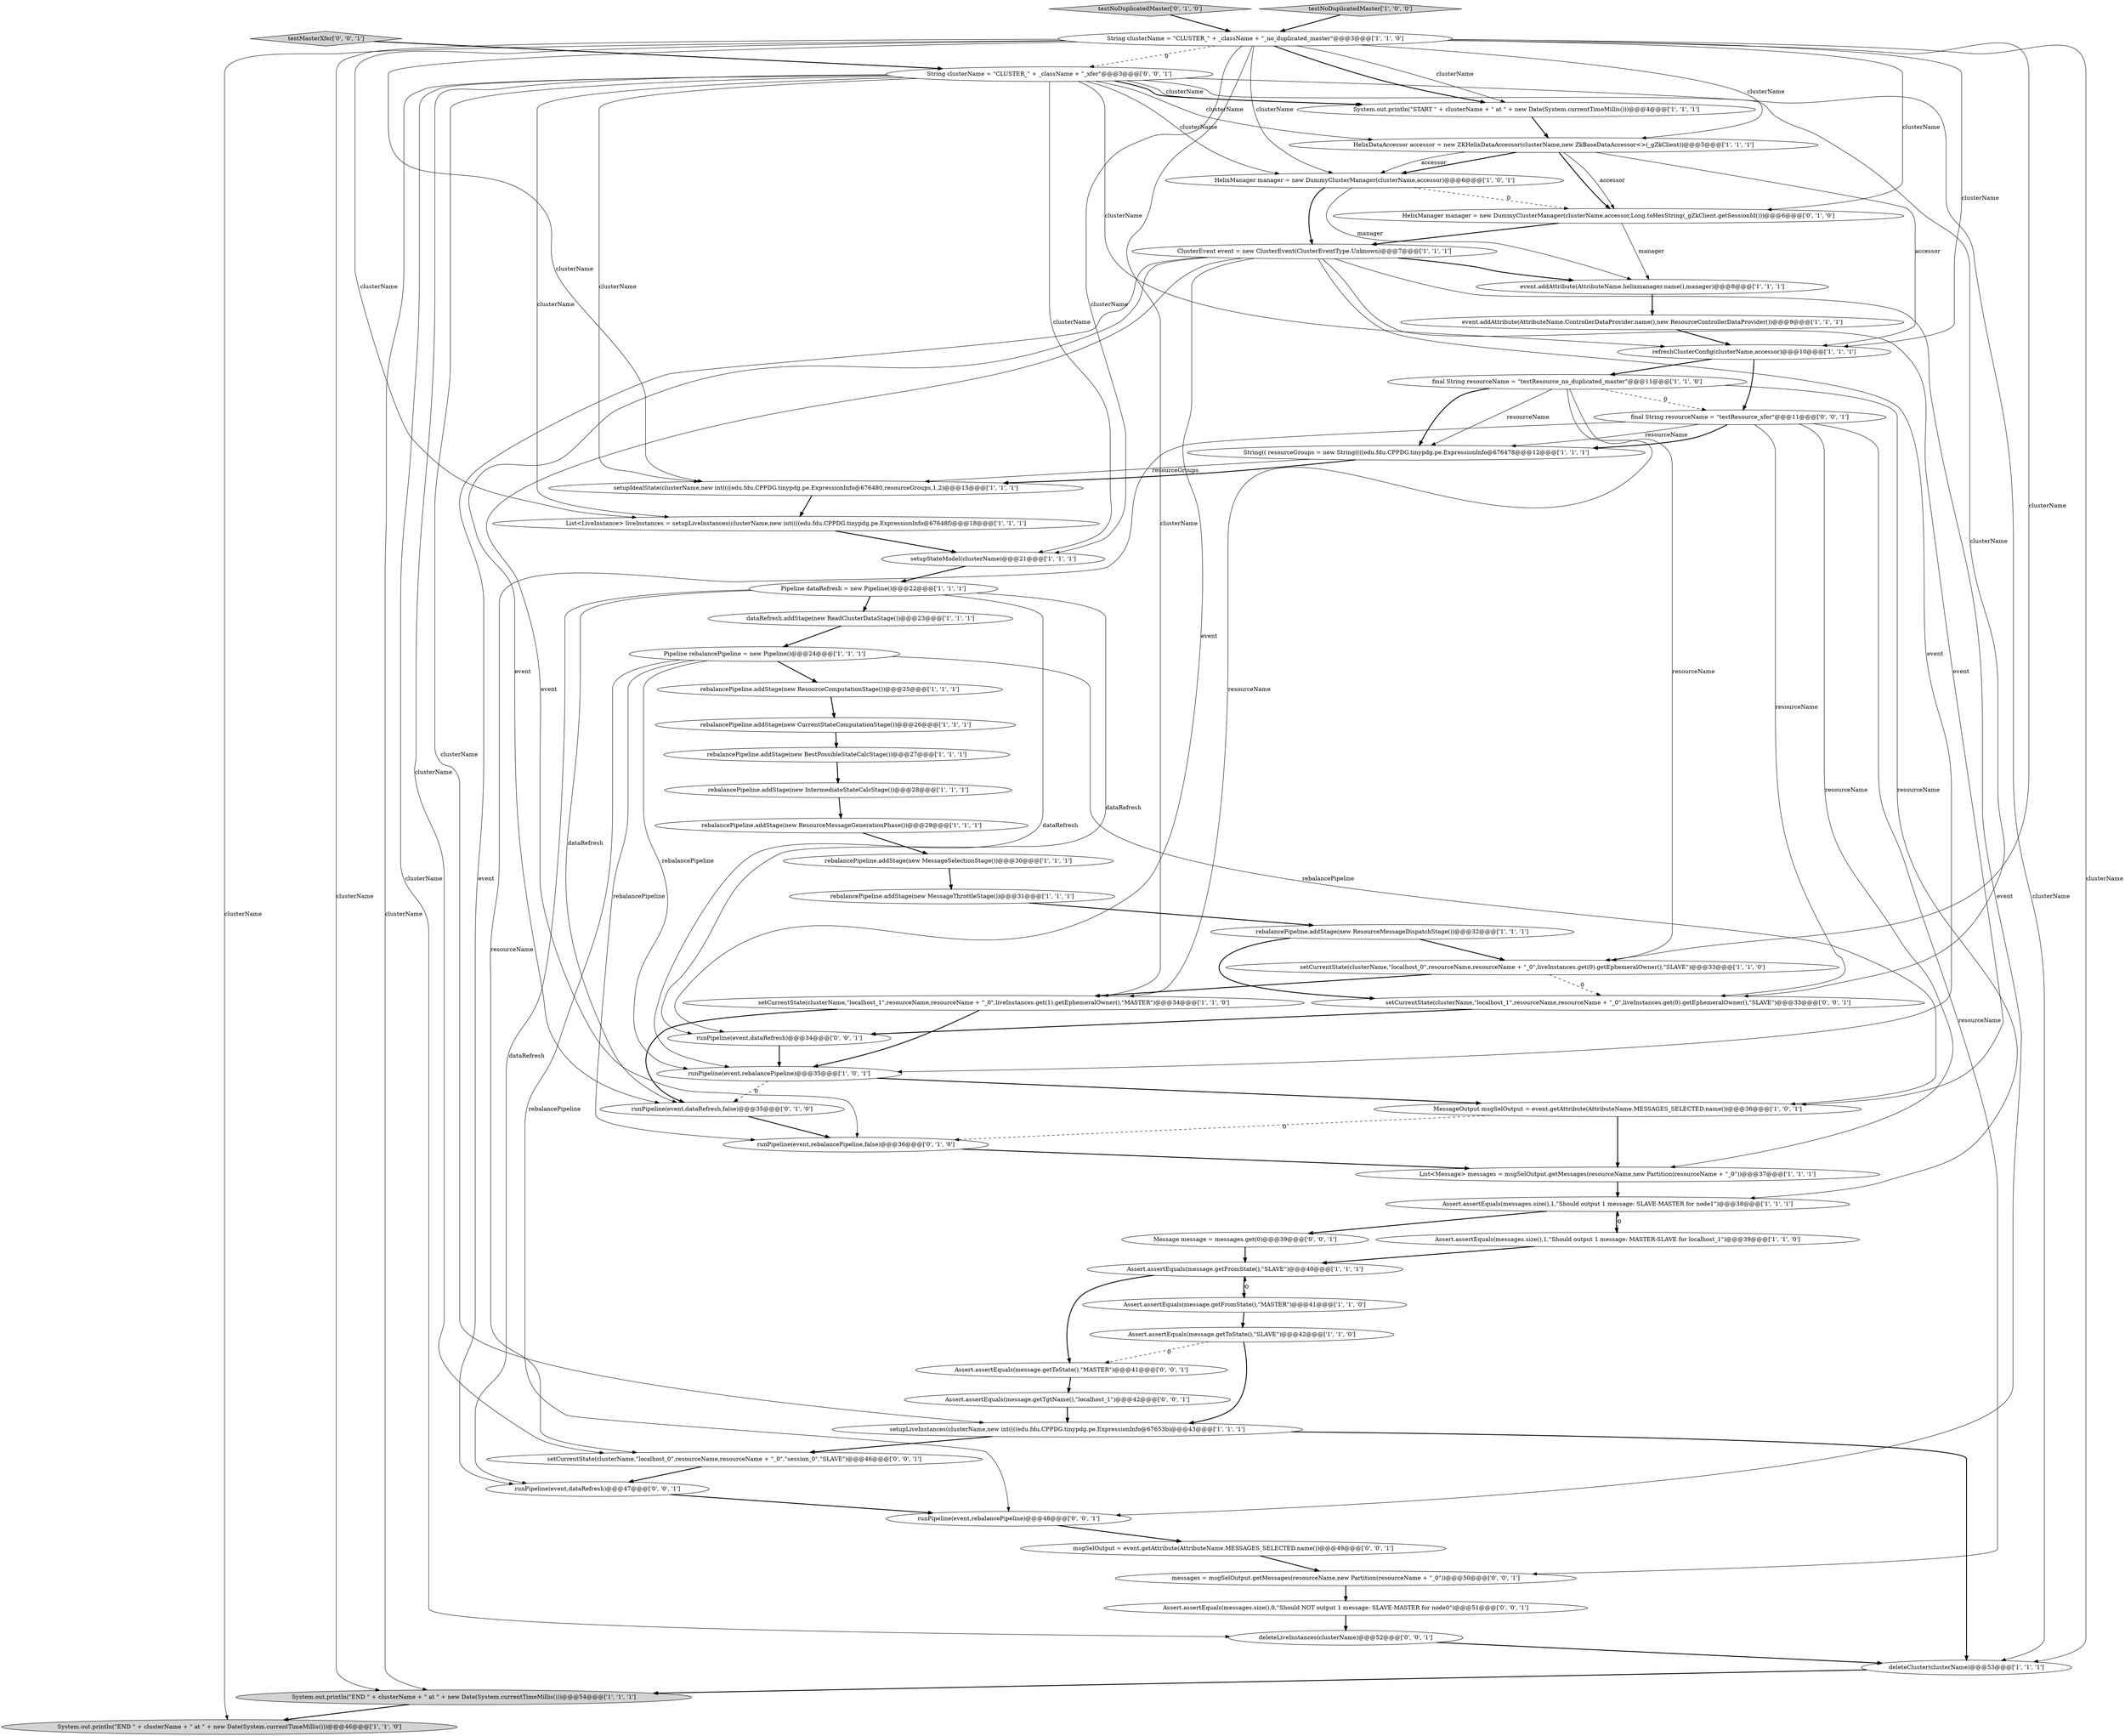 digraph {
30 [style = filled, label = "MessageOutput msgSelOutput = event.getAttribute(AttributeName.MESSAGES_SELECTED.name())@@@36@@@['1', '0', '1']", fillcolor = white, shape = ellipse image = "AAA0AAABBB1BBB"];
13 [style = filled, label = "deleteCluster(clusterName)@@@53@@@['1', '1', '1']", fillcolor = white, shape = ellipse image = "AAA0AAABBB1BBB"];
44 [style = filled, label = "Assert.assertEquals(message.getToState(),\"MASTER\")@@@41@@@['0', '0', '1']", fillcolor = white, shape = ellipse image = "AAA0AAABBB3BBB"];
47 [style = filled, label = "final String resourceName = \"testResource_xfer\"@@@11@@@['0', '0', '1']", fillcolor = white, shape = ellipse image = "AAA0AAABBB3BBB"];
48 [style = filled, label = "runPipeline(event,rebalancePipeline)@@@48@@@['0', '0', '1']", fillcolor = white, shape = ellipse image = "AAA0AAABBB3BBB"];
27 [style = filled, label = "Assert.assertEquals(message.getFromState(),\"MASTER\")@@@41@@@['1', '1', '0']", fillcolor = white, shape = ellipse image = "AAA0AAABBB1BBB"];
49 [style = filled, label = "testMasterXfer['0', '0', '1']", fillcolor = lightgray, shape = diamond image = "AAA0AAABBB3BBB"];
56 [style = filled, label = "setCurrentState(clusterName,\"localhost_0\",resourceName,resourceName + \"_0\",\"session_0\",\"SLAVE\")@@@46@@@['0', '0', '1']", fillcolor = white, shape = ellipse image = "AAA0AAABBB3BBB"];
22 [style = filled, label = "String clusterName = \"CLUSTER_\" + _className + \"_no_duplicated_master\"@@@3@@@['1', '1', '0']", fillcolor = white, shape = ellipse image = "AAA0AAABBB1BBB"];
45 [style = filled, label = "deleteLiveInstances(clusterName)@@@52@@@['0', '0', '1']", fillcolor = white, shape = ellipse image = "AAA0AAABBB3BBB"];
28 [style = filled, label = "Assert.assertEquals(messages.size(),1,\"Should output 1 message: MASTER-SLAVE for localhost_1\")@@@39@@@['1', '1', '0']", fillcolor = white, shape = ellipse image = "AAA0AAABBB1BBB"];
8 [style = filled, label = "setupIdealState(clusterName,new int((((edu.fdu.CPPDG.tinypdg.pe.ExpressionInfo@676480,resourceGroups,1,2)@@@15@@@['1', '1', '1']", fillcolor = white, shape = ellipse image = "AAA0AAABBB1BBB"];
6 [style = filled, label = "List<Message> messages = msgSelOutput.getMessages(resourceName,new Partition(resourceName + \"_0\"))@@@37@@@['1', '1', '1']", fillcolor = white, shape = ellipse image = "AAA0AAABBB1BBB"];
32 [style = filled, label = "rebalancePipeline.addStage(new MessageSelectionStage())@@@30@@@['1', '1', '1']", fillcolor = white, shape = ellipse image = "AAA0AAABBB1BBB"];
14 [style = filled, label = "Pipeline dataRefresh = new Pipeline()@@@22@@@['1', '1', '1']", fillcolor = white, shape = ellipse image = "AAA0AAABBB1BBB"];
57 [style = filled, label = "Assert.assertEquals(messages.size(),0,\"Should NOT output 1 message: SLAVE-MASTER for node0\")@@@51@@@['0', '0', '1']", fillcolor = white, shape = ellipse image = "AAA0AAABBB3BBB"];
29 [style = filled, label = "System.out.println(\"END \" + clusterName + \" at \" + new Date(System.currentTimeMillis()))@@@46@@@['1', '1', '0']", fillcolor = lightgray, shape = ellipse image = "AAA0AAABBB1BBB"];
40 [style = filled, label = "runPipeline(event,rebalancePipeline,false)@@@36@@@['0', '1', '0']", fillcolor = white, shape = ellipse image = "AAA1AAABBB2BBB"];
39 [style = filled, label = "runPipeline(event,dataRefresh,false)@@@35@@@['0', '1', '0']", fillcolor = white, shape = ellipse image = "AAA1AAABBB2BBB"];
12 [style = filled, label = "Pipeline rebalancePipeline = new Pipeline()@@@24@@@['1', '1', '1']", fillcolor = white, shape = ellipse image = "AAA0AAABBB1BBB"];
20 [style = filled, label = "dataRefresh.addStage(new ReadClusterDataStage())@@@23@@@['1', '1', '1']", fillcolor = white, shape = ellipse image = "AAA0AAABBB1BBB"];
16 [style = filled, label = "System.out.println(\"START \" + clusterName + \" at \" + new Date(System.currentTimeMillis()))@@@4@@@['1', '1', '1']", fillcolor = white, shape = ellipse image = "AAA0AAABBB1BBB"];
31 [style = filled, label = "HelixDataAccessor accessor = new ZKHelixDataAccessor(clusterName,new ZkBaseDataAccessor<>(_gZkClient))@@@5@@@['1', '1', '1']", fillcolor = white, shape = ellipse image = "AAA0AAABBB1BBB"];
53 [style = filled, label = "runPipeline(event,dataRefresh)@@@34@@@['0', '0', '1']", fillcolor = white, shape = ellipse image = "AAA0AAABBB3BBB"];
0 [style = filled, label = "refreshClusterConfig(clusterName,accessor)@@@10@@@['1', '1', '1']", fillcolor = white, shape = ellipse image = "AAA0AAABBB1BBB"];
54 [style = filled, label = "String clusterName = \"CLUSTER_\" + _className + \"_xfer\"@@@3@@@['0', '0', '1']", fillcolor = white, shape = ellipse image = "AAA0AAABBB3BBB"];
46 [style = filled, label = "Message message = messages.get(0)@@@39@@@['0', '0', '1']", fillcolor = white, shape = ellipse image = "AAA0AAABBB3BBB"];
41 [style = filled, label = "HelixManager manager = new DummyClusterManager(clusterName,accessor,Long.toHexString(_gZkClient.getSessionId()))@@@6@@@['0', '1', '0']", fillcolor = white, shape = ellipse image = "AAA1AAABBB2BBB"];
11 [style = filled, label = "rebalancePipeline.addStage(new MessageThrottleStage())@@@31@@@['1', '1', '1']", fillcolor = white, shape = ellipse image = "AAA0AAABBB1BBB"];
52 [style = filled, label = "setCurrentState(clusterName,\"localhost_1\",resourceName,resourceName + \"_0\",liveInstances.get(0).getEphemeralOwner(),\"SLAVE\")@@@33@@@['0', '0', '1']", fillcolor = white, shape = ellipse image = "AAA0AAABBB3BBB"];
15 [style = filled, label = "rebalancePipeline.addStage(new ResourceMessageGenerationPhase())@@@29@@@['1', '1', '1']", fillcolor = white, shape = ellipse image = "AAA0AAABBB1BBB"];
34 [style = filled, label = "rebalancePipeline.addStage(new CurrentStateComputationStage())@@@26@@@['1', '1', '1']", fillcolor = white, shape = ellipse image = "AAA0AAABBB1BBB"];
10 [style = filled, label = "rebalancePipeline.addStage(new IntermediateStateCalcStage())@@@28@@@['1', '1', '1']", fillcolor = white, shape = ellipse image = "AAA0AAABBB1BBB"];
38 [style = filled, label = "Assert.assertEquals(messages.size(),1,\"Should output 1 message: SLAVE-MASTER for node1\")@@@38@@@['1', '1', '1']", fillcolor = white, shape = ellipse image = "AAA0AAABBB1BBB"];
55 [style = filled, label = "messages = msgSelOutput.getMessages(resourceName,new Partition(resourceName + \"_0\"))@@@50@@@['0', '0', '1']", fillcolor = white, shape = ellipse image = "AAA0AAABBB3BBB"];
42 [style = filled, label = "testNoDuplicatedMaster['0', '1', '0']", fillcolor = lightgray, shape = diamond image = "AAA0AAABBB2BBB"];
36 [style = filled, label = "setupStateModel(clusterName)@@@21@@@['1', '1', '1']", fillcolor = white, shape = ellipse image = "AAA0AAABBB1BBB"];
23 [style = filled, label = "String(( resourceGroups = new String((((edu.fdu.CPPDG.tinypdg.pe.ExpressionInfo@676478@@@12@@@['1', '1', '1']", fillcolor = white, shape = ellipse image = "AAA0AAABBB1BBB"];
17 [style = filled, label = "Assert.assertEquals(message.getToState(),\"SLAVE\")@@@42@@@['1', '1', '0']", fillcolor = white, shape = ellipse image = "AAA0AAABBB1BBB"];
9 [style = filled, label = "event.addAttribute(AttributeName.helixmanager.name(),manager)@@@8@@@['1', '1', '1']", fillcolor = white, shape = ellipse image = "AAA0AAABBB1BBB"];
25 [style = filled, label = "System.out.println(\"END \" + clusterName + \" at \" + new Date(System.currentTimeMillis()))@@@54@@@['1', '1', '1']", fillcolor = lightgray, shape = ellipse image = "AAA0AAABBB1BBB"];
5 [style = filled, label = "Assert.assertEquals(message.getFromState(),\"SLAVE\")@@@40@@@['1', '1', '1']", fillcolor = white, shape = ellipse image = "AAA0AAABBB1BBB"];
21 [style = filled, label = "setCurrentState(clusterName,\"localhost_1\",resourceName,resourceName + \"_0\",liveInstances.get(1).getEphemeralOwner(),\"MASTER\")@@@34@@@['1', '1', '0']", fillcolor = white, shape = ellipse image = "AAA0AAABBB1BBB"];
4 [style = filled, label = "List<LiveInstance> liveInstances = setupLiveInstances(clusterName,new int((((edu.fdu.CPPDG.tinypdg.pe.ExpressionInfo@67648f)@@@18@@@['1', '1', '1']", fillcolor = white, shape = ellipse image = "AAA0AAABBB1BBB"];
51 [style = filled, label = "Assert.assertEquals(message.getTgtName(),\"localhost_1\")@@@42@@@['0', '0', '1']", fillcolor = white, shape = ellipse image = "AAA0AAABBB3BBB"];
19 [style = filled, label = "rebalancePipeline.addStage(new BestPossibleStateCalcStage())@@@27@@@['1', '1', '1']", fillcolor = white, shape = ellipse image = "AAA0AAABBB1BBB"];
2 [style = filled, label = "setupLiveInstances(clusterName,new int((((edu.fdu.CPPDG.tinypdg.pe.ExpressionInfo@67653b)@@@43@@@['1', '1', '1']", fillcolor = white, shape = ellipse image = "AAA0AAABBB1BBB"];
24 [style = filled, label = "event.addAttribute(AttributeName.ControllerDataProvider.name(),new ResourceControllerDataProvider())@@@9@@@['1', '1', '1']", fillcolor = white, shape = ellipse image = "AAA0AAABBB1BBB"];
18 [style = filled, label = "runPipeline(event,rebalancePipeline)@@@35@@@['1', '0', '1']", fillcolor = white, shape = ellipse image = "AAA0AAABBB1BBB"];
26 [style = filled, label = "ClusterEvent event = new ClusterEvent(ClusterEventType.Unknown)@@@7@@@['1', '1', '1']", fillcolor = white, shape = ellipse image = "AAA0AAABBB1BBB"];
1 [style = filled, label = "rebalancePipeline.addStage(new ResourceMessageDispatchStage())@@@32@@@['1', '1', '1']", fillcolor = white, shape = ellipse image = "AAA0AAABBB1BBB"];
43 [style = filled, label = "msgSelOutput = event.getAttribute(AttributeName.MESSAGES_SELECTED.name())@@@49@@@['0', '0', '1']", fillcolor = white, shape = ellipse image = "AAA0AAABBB3BBB"];
50 [style = filled, label = "runPipeline(event,dataRefresh)@@@47@@@['0', '0', '1']", fillcolor = white, shape = ellipse image = "AAA0AAABBB3BBB"];
37 [style = filled, label = "rebalancePipeline.addStage(new ResourceComputationStage())@@@25@@@['1', '1', '1']", fillcolor = white, shape = ellipse image = "AAA0AAABBB1BBB"];
35 [style = filled, label = "setCurrentState(clusterName,\"localhost_0\",resourceName,resourceName + \"_0\",liveInstances.get(0).getEphemeralOwner(),\"SLAVE\")@@@33@@@['1', '1', '0']", fillcolor = white, shape = ellipse image = "AAA0AAABBB1BBB"];
3 [style = filled, label = "HelixManager manager = new DummyClusterManager(clusterName,accessor)@@@6@@@['1', '0', '1']", fillcolor = white, shape = ellipse image = "AAA0AAABBB1BBB"];
7 [style = filled, label = "final String resourceName = \"testResource_no_duplicated_master\"@@@11@@@['1', '1', '0']", fillcolor = white, shape = ellipse image = "AAA0AAABBB1BBB"];
33 [style = filled, label = "testNoDuplicatedMaster['1', '0', '0']", fillcolor = lightgray, shape = diamond image = "AAA0AAABBB1BBB"];
7->23 [style = bold, label=""];
54->16 [style = bold, label=""];
13->25 [style = bold, label=""];
22->16 [style = solid, label="clusterName"];
35->52 [style = dashed, label="0"];
18->39 [style = dashed, label="0"];
31->0 [style = solid, label="accessor"];
21->39 [style = bold, label=""];
12->30 [style = solid, label="rebalancePipeline"];
12->18 [style = solid, label="rebalancePipeline"];
54->13 [style = solid, label="clusterName"];
54->25 [style = solid, label="clusterName"];
22->13 [style = solid, label="clusterName"];
26->39 [style = solid, label="event"];
3->41 [style = dashed, label="0"];
40->6 [style = bold, label=""];
21->18 [style = bold, label=""];
54->45 [style = solid, label="clusterName"];
47->56 [style = solid, label="resourceName"];
22->29 [style = solid, label="clusterName"];
22->54 [style = dashed, label="0"];
45->13 [style = bold, label=""];
35->21 [style = bold, label=""];
22->8 [style = solid, label="clusterName"];
10->15 [style = bold, label=""];
52->53 [style = bold, label=""];
54->0 [style = solid, label="clusterName"];
54->4 [style = solid, label="clusterName"];
22->21 [style = solid, label="clusterName"];
4->36 [style = bold, label=""];
31->3 [style = bold, label=""];
46->5 [style = bold, label=""];
17->2 [style = bold, label=""];
47->52 [style = solid, label="resourceName"];
14->50 [style = solid, label="dataRefresh"];
22->0 [style = solid, label="clusterName"];
54->16 [style = solid, label="clusterName"];
38->28 [style = bold, label=""];
26->18 [style = solid, label="event"];
22->31 [style = solid, label="clusterName"];
0->7 [style = bold, label=""];
6->38 [style = bold, label=""];
12->37 [style = bold, label=""];
32->11 [style = bold, label=""];
24->0 [style = bold, label=""];
38->46 [style = bold, label=""];
26->9 [style = bold, label=""];
49->54 [style = bold, label=""];
54->2 [style = solid, label="clusterName"];
30->40 [style = dashed, label="0"];
1->52 [style = bold, label=""];
37->34 [style = bold, label=""];
9->24 [style = bold, label=""];
31->41 [style = bold, label=""];
27->17 [style = bold, label=""];
30->6 [style = bold, label=""];
53->18 [style = bold, label=""];
27->5 [style = dashed, label="0"];
47->23 [style = bold, label=""];
36->14 [style = bold, label=""];
5->27 [style = bold, label=""];
54->52 [style = solid, label="clusterName"];
7->38 [style = solid, label="resourceName"];
48->43 [style = bold, label=""];
7->23 [style = solid, label="resourceName"];
15->32 [style = bold, label=""];
2->56 [style = bold, label=""];
51->2 [style = bold, label=""];
22->25 [style = solid, label="clusterName"];
44->51 [style = bold, label=""];
18->30 [style = bold, label=""];
20->12 [style = bold, label=""];
22->41 [style = solid, label="clusterName"];
42->22 [style = bold, label=""];
22->36 [style = solid, label="clusterName"];
3->9 [style = solid, label="manager"];
54->36 [style = solid, label="clusterName"];
26->50 [style = solid, label="event"];
41->9 [style = solid, label="manager"];
2->13 [style = bold, label=""];
22->16 [style = bold, label=""];
5->44 [style = bold, label=""];
23->8 [style = solid, label="resourceGroups"];
7->47 [style = dashed, label="0"];
12->48 [style = solid, label="rebalancePipeline"];
54->8 [style = solid, label="clusterName"];
17->44 [style = dashed, label="0"];
41->26 [style = bold, label=""];
12->40 [style = solid, label="rebalancePipeline"];
28->5 [style = bold, label=""];
47->55 [style = solid, label="resourceName"];
26->40 [style = solid, label="event"];
14->53 [style = solid, label="dataRefresh"];
14->39 [style = solid, label="dataRefresh"];
47->23 [style = solid, label="resourceName"];
56->50 [style = bold, label=""];
25->29 [style = bold, label=""];
19->10 [style = bold, label=""];
8->4 [style = bold, label=""];
54->56 [style = solid, label="clusterName"];
3->26 [style = bold, label=""];
31->3 [style = solid, label="accessor"];
22->35 [style = solid, label="clusterName"];
7->35 [style = solid, label="resourceName"];
28->38 [style = dashed, label="0"];
43->55 [style = bold, label=""];
50->48 [style = bold, label=""];
11->1 [style = bold, label=""];
26->53 [style = solid, label="event"];
7->21 [style = solid, label="resourceName"];
55->57 [style = bold, label=""];
26->30 [style = solid, label="event"];
14->18 [style = solid, label="dataRefresh"];
33->22 [style = bold, label=""];
57->45 [style = bold, label=""];
22->3 [style = solid, label="clusterName"];
54->3 [style = solid, label="clusterName"];
1->35 [style = bold, label=""];
23->8 [style = bold, label=""];
22->4 [style = solid, label="clusterName"];
16->31 [style = bold, label=""];
26->48 [style = solid, label="event"];
54->31 [style = solid, label="clusterName"];
39->40 [style = bold, label=""];
0->47 [style = bold, label=""];
31->41 [style = solid, label="accessor"];
47->6 [style = solid, label="resourceName"];
34->19 [style = bold, label=""];
14->20 [style = bold, label=""];
}
